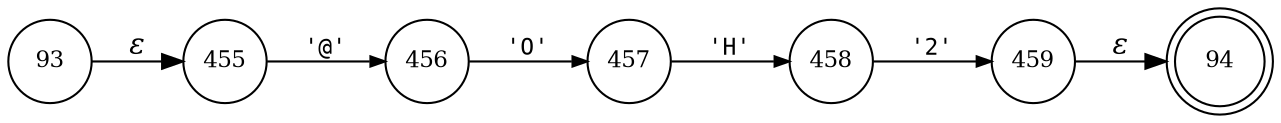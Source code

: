 digraph ATN {
rankdir=LR;
s94[fontsize=11, label="94", shape=doublecircle, fixedsize=true, width=.6];
s455[fontsize=11,label="455", shape=circle, fixedsize=true, width=.55, peripheries=1];
s456[fontsize=11,label="456", shape=circle, fixedsize=true, width=.55, peripheries=1];
s457[fontsize=11,label="457", shape=circle, fixedsize=true, width=.55, peripheries=1];
s458[fontsize=11,label="458", shape=circle, fixedsize=true, width=.55, peripheries=1];
s459[fontsize=11,label="459", shape=circle, fixedsize=true, width=.55, peripheries=1];
s93[fontsize=11,label="93", shape=circle, fixedsize=true, width=.55, peripheries=1];
s93 -> s455 [fontname="Times-Italic", label="&epsilon;"];
s455 -> s456 [fontsize=11, fontname="Courier", arrowsize=.7, label = "'@'", arrowhead = normal];
s456 -> s457 [fontsize=11, fontname="Courier", arrowsize=.7, label = "'O'", arrowhead = normal];
s457 -> s458 [fontsize=11, fontname="Courier", arrowsize=.7, label = "'H'", arrowhead = normal];
s458 -> s459 [fontsize=11, fontname="Courier", arrowsize=.7, label = "'2'", arrowhead = normal];
s459 -> s94 [fontname="Times-Italic", label="&epsilon;"];
}